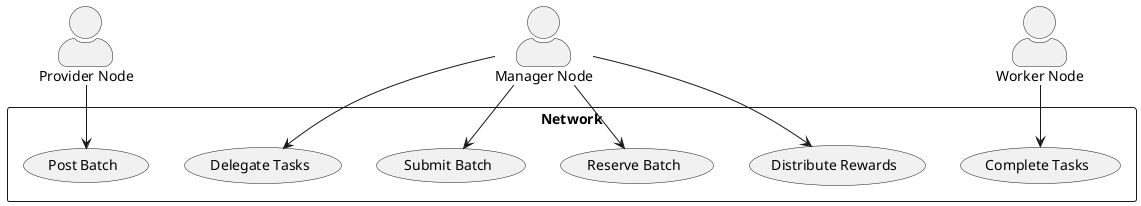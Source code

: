 @startuml
!define USECASE_USECASE
skinparam actorStyle awesome

actor "Provider Node" as TP
actor "Manager Node" as MN
actor "Worker Node" as WN

rectangle "Network" {
    (Post Batch) as UC1
    (Reserve Batch) as UC2
    (Submit Batch) as UC3
    (Delegate Tasks) as UC4
    (Complete Tasks) as UC5
    (Distribute Rewards) as UC7


    TP --> UC1
    
    MN --> UC2
    MN --> UC3
    MN --> UC4
    WN --> UC5
    MN --> UC7
}

@enduml
